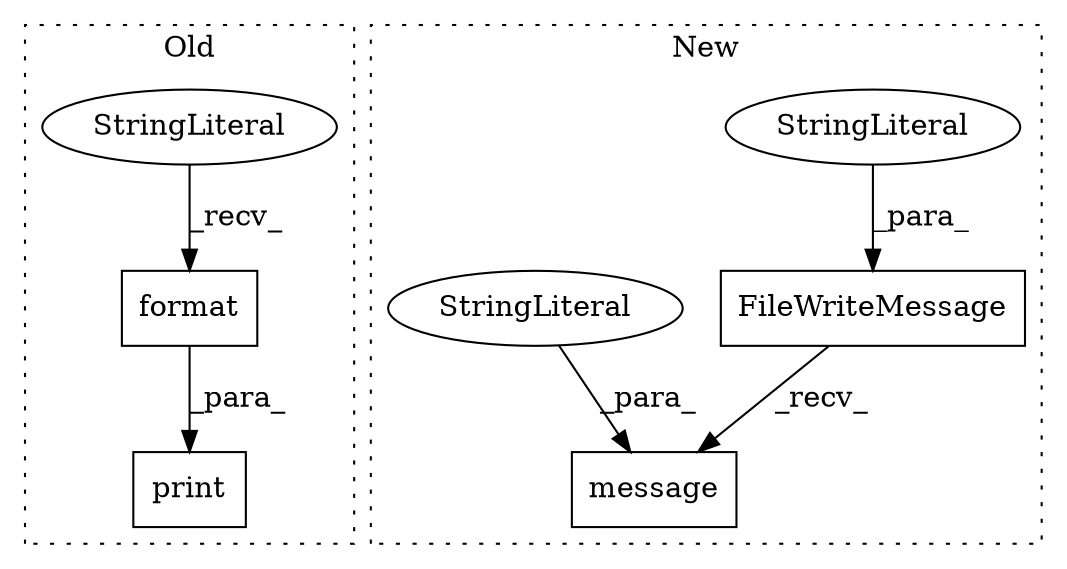 digraph G {
subgraph cluster0 {
1 [label="format" a="32" s="730,745" l="7,1" shape="box"];
3 [label="print" a="32" s="677,746" l="6,1" shape="box"];
6 [label="StringLiteral" a="45" s="683" l="46" shape="ellipse"];
label = "Old";
style="dotted";
}
subgraph cluster1 {
2 [label="FileWriteMessage" a="32" s="717,748" l="17,1" shape="box"];
4 [label="message" a="32" s="750,767" l="8,1" shape="box"];
5 [label="StringLiteral" a="45" s="743" l="5" shape="ellipse"];
7 [label="StringLiteral" a="45" s="758" l="9" shape="ellipse"];
label = "New";
style="dotted";
}
1 -> 3 [label="_para_"];
2 -> 4 [label="_recv_"];
5 -> 2 [label="_para_"];
6 -> 1 [label="_recv_"];
7 -> 4 [label="_para_"];
}